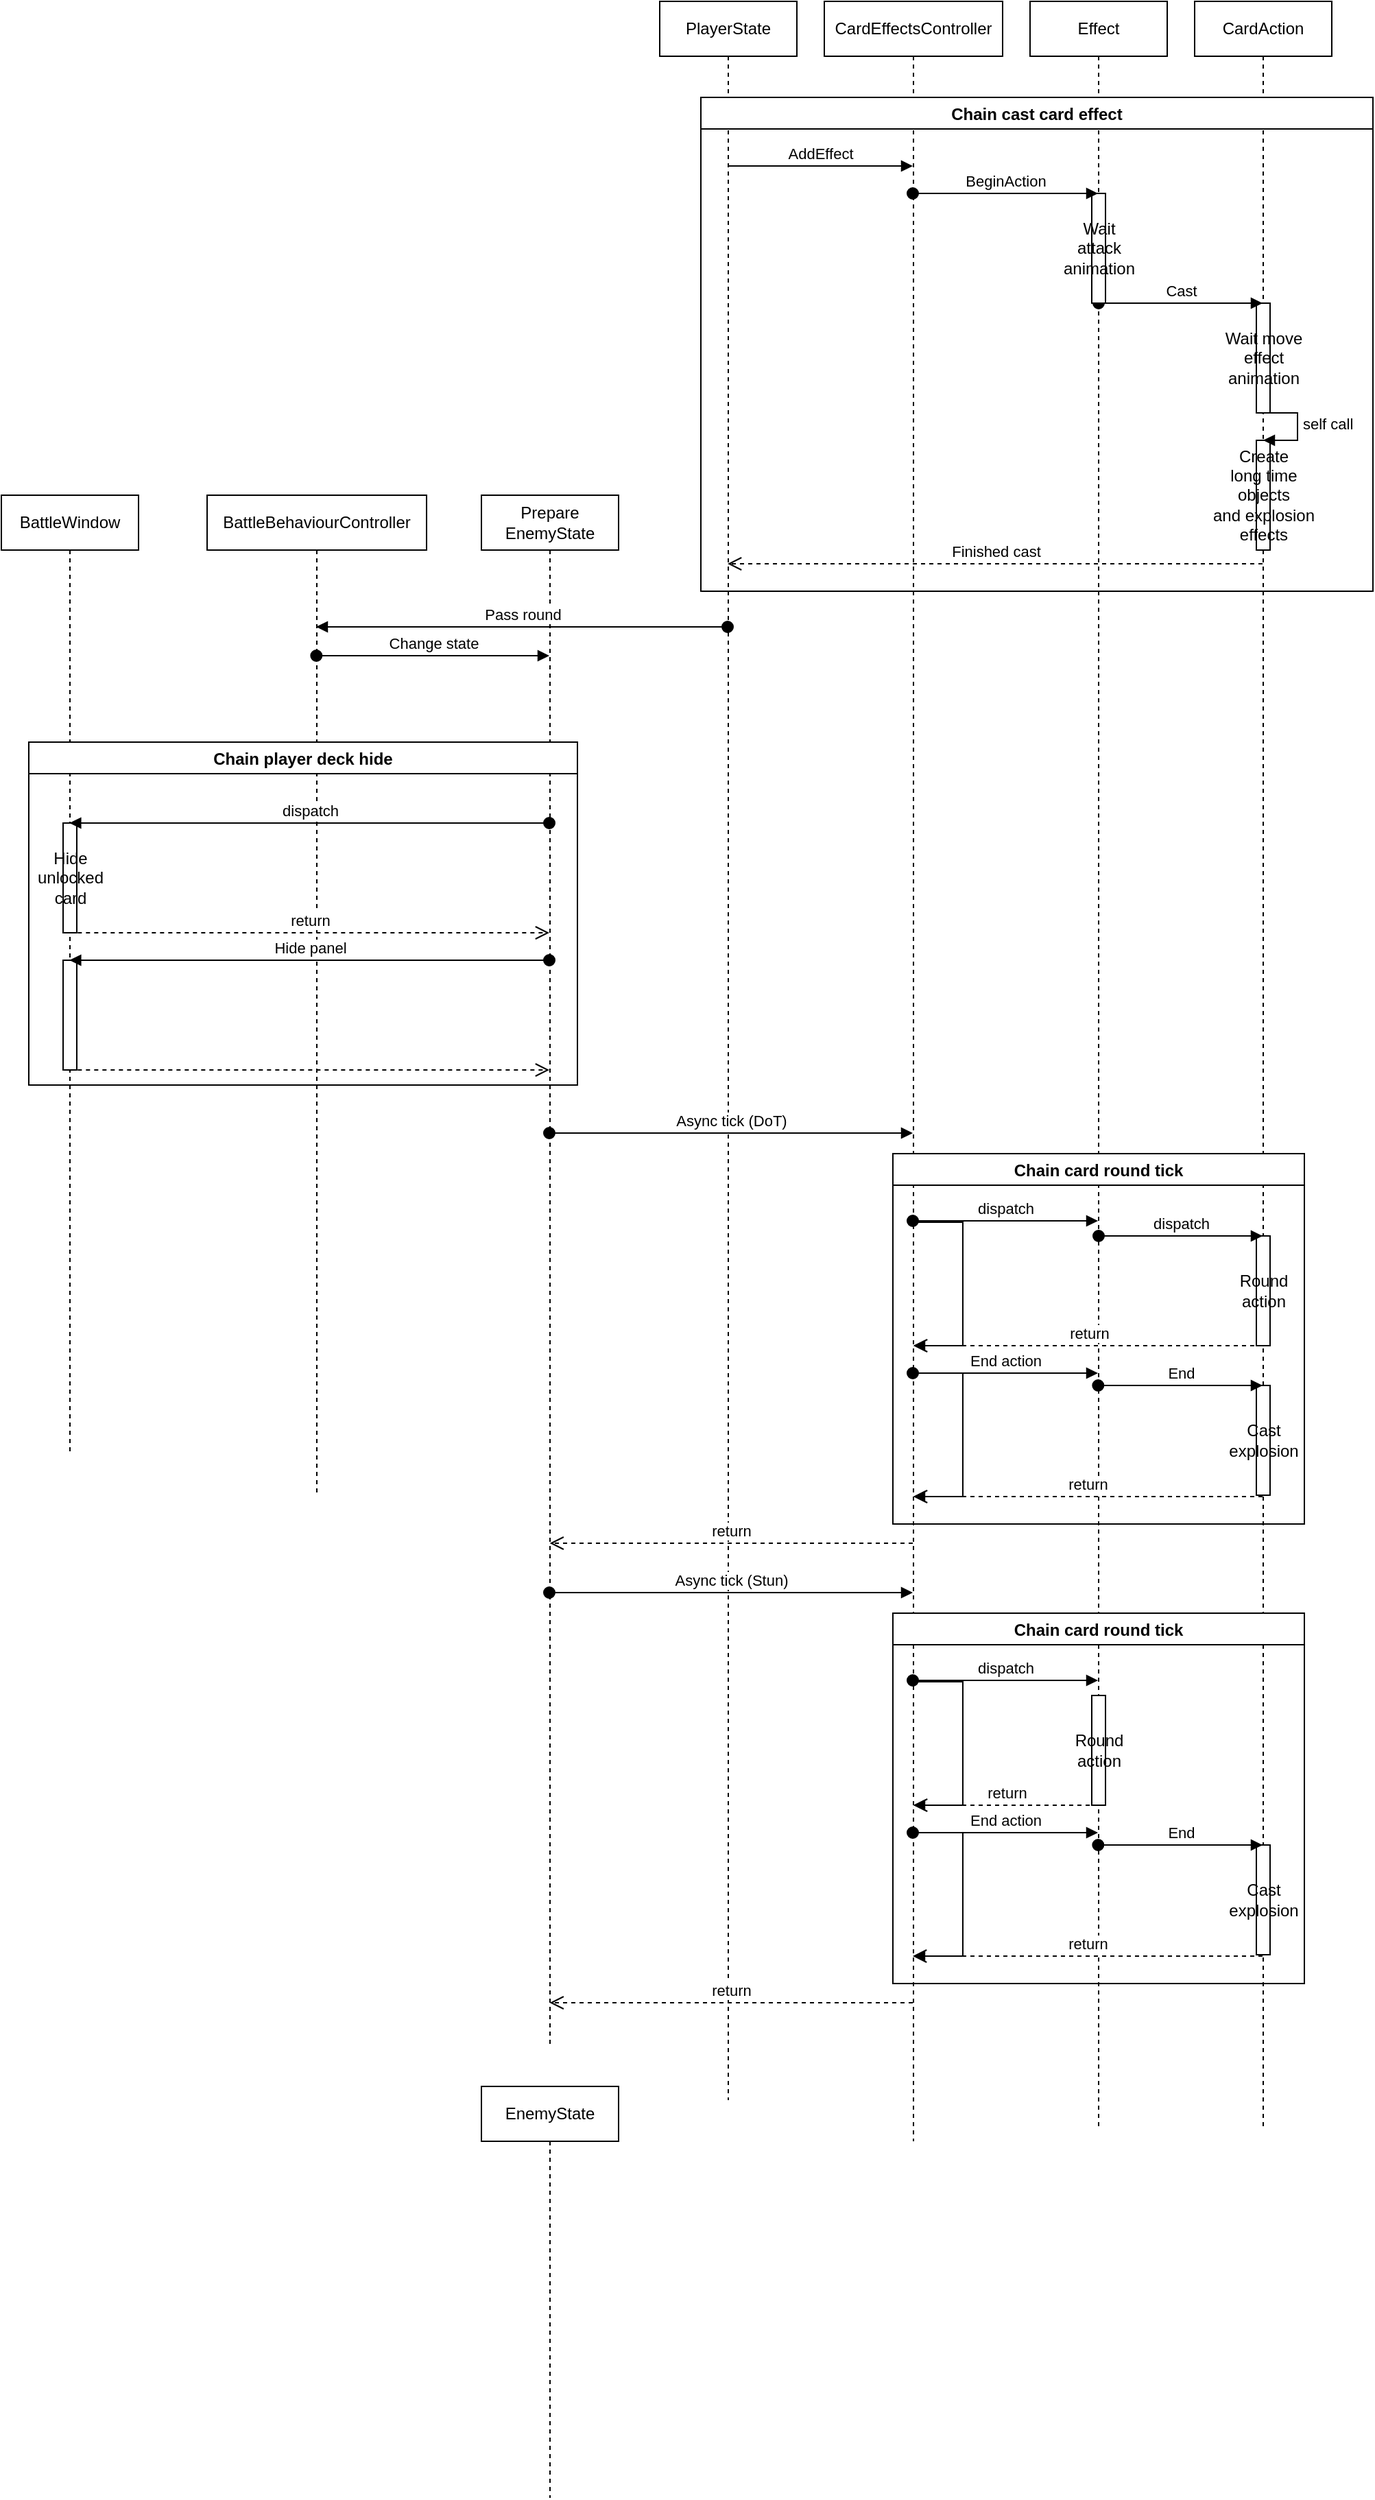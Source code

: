 <mxfile version="20.3.0" type="device"><diagram id="O4EeqUT_rXQgQwrSfjsn" name="Страница 1"><mxGraphModel dx="299" dy="833" grid="1" gridSize="10" guides="1" tooltips="1" connect="1" arrows="1" fold="1" page="1" pageScale="1" pageWidth="827" pageHeight="1169" math="0" shadow="0"><root><mxCell id="0"/><mxCell id="1" parent="0"/><mxCell id="0Ua8F5zZcX-jiTw4I4Js-12" value="PlayerState" style="shape=umlLifeline;perimeter=lifelinePerimeter;whiteSpace=wrap;html=1;container=1;collapsible=0;recursiveResize=0;outlineConnect=0;" parent="1" vertex="1"><mxGeometry x="1390" y="110" width="100" height="510" as="geometry"/></mxCell><mxCell id="0Ua8F5zZcX-jiTw4I4Js-13" value="CardEffectsController" style="shape=umlLifeline;perimeter=lifelinePerimeter;whiteSpace=wrap;html=1;container=1;collapsible=0;recursiveResize=0;outlineConnect=0;" parent="1" vertex="1"><mxGeometry x="1510" y="110" width="130" height="1560" as="geometry"/></mxCell><mxCell id="tMkeFYhQ1wdudDaUBKqc-2" value="BattleWindow" style="shape=umlLifeline;perimeter=lifelinePerimeter;whiteSpace=wrap;html=1;container=1;collapsible=0;recursiveResize=0;outlineConnect=0;" parent="0Ua8F5zZcX-jiTw4I4Js-13" vertex="1"><mxGeometry x="-600" y="360" width="100" height="700" as="geometry"/></mxCell><mxCell id="tMkeFYhQ1wdudDaUBKqc-12" value="Hide&lt;br&gt;unlocked&lt;br&gt;card" style="html=1;points=[];perimeter=orthogonalPerimeter;" parent="tMkeFYhQ1wdudDaUBKqc-2" vertex="1"><mxGeometry x="45" y="239" width="10" height="80" as="geometry"/></mxCell><mxCell id="tMkeFYhQ1wdudDaUBKqc-16" value="" style="html=1;points=[];perimeter=orthogonalPerimeter;" parent="tMkeFYhQ1wdudDaUBKqc-2" vertex="1"><mxGeometry x="45" y="339" width="10" height="80" as="geometry"/></mxCell><mxCell id="tMkeFYhQ1wdudDaUBKqc-3" value="BattleBehaviourController" style="shape=umlLifeline;perimeter=lifelinePerimeter;whiteSpace=wrap;html=1;container=1;collapsible=0;recursiveResize=0;outlineConnect=0;" parent="0Ua8F5zZcX-jiTw4I4Js-13" vertex="1"><mxGeometry x="-450" y="360" width="160" height="730" as="geometry"/></mxCell><mxCell id="tMkeFYhQ1wdudDaUBKqc-4" value="Prepare&lt;br&gt;EnemyState" style="shape=umlLifeline;perimeter=lifelinePerimeter;whiteSpace=wrap;html=1;container=1;collapsible=0;recursiveResize=0;outlineConnect=0;" parent="0Ua8F5zZcX-jiTw4I4Js-13" vertex="1"><mxGeometry x="-250" y="360" width="100" height="1130" as="geometry"/></mxCell><mxCell id="tMkeFYhQ1wdudDaUBKqc-5" value="PlayerState" style="shape=umlLifeline;perimeter=lifelinePerimeter;whiteSpace=wrap;html=1;container=1;collapsible=0;recursiveResize=0;outlineConnect=0;" parent="0Ua8F5zZcX-jiTw4I4Js-13" vertex="1"><mxGeometry x="-120" width="100" height="1530" as="geometry"/></mxCell><mxCell id="tMkeFYhQ1wdudDaUBKqc-8" value="Pass round" style="html=1;verticalAlign=bottom;startArrow=oval;startFill=1;endArrow=block;startSize=8;rounded=0;" parent="0Ua8F5zZcX-jiTw4I4Js-13" edge="1"><mxGeometry width="60" relative="1" as="geometry"><mxPoint x="-70.5" y="456" as="sourcePoint"/><mxPoint x="-370.5" y="456" as="targetPoint"/><Array as="points"><mxPoint x="-140" y="456"/></Array></mxGeometry></mxCell><mxCell id="0Ua8F5zZcX-jiTw4I4Js-15" value="AddEffect" style="html=1;verticalAlign=bottom;endArrow=block;rounded=0;" parent="0Ua8F5zZcX-jiTw4I4Js-13" edge="1"><mxGeometry width="80" relative="1" as="geometry"><mxPoint x="-70.5" y="120" as="sourcePoint"/><mxPoint x="64.5" y="120" as="targetPoint"/><Array as="points"><mxPoint x="-40" y="120"/></Array></mxGeometry></mxCell><mxCell id="tMkeFYhQ1wdudDaUBKqc-9" value="Change state" style="html=1;verticalAlign=bottom;startArrow=oval;startFill=1;endArrow=block;startSize=8;rounded=0;" parent="0Ua8F5zZcX-jiTw4I4Js-13" edge="1"><mxGeometry width="60" relative="1" as="geometry"><mxPoint x="-370.333" y="477" as="sourcePoint"/><mxPoint x="-200.5" y="477" as="targetPoint"/><Array as="points"><mxPoint x="-340" y="477"/></Array></mxGeometry></mxCell><mxCell id="tMkeFYhQ1wdudDaUBKqc-11" value="dispatch" style="html=1;verticalAlign=bottom;startArrow=oval;startFill=1;endArrow=block;startSize=8;rounded=0;" parent="0Ua8F5zZcX-jiTw4I4Js-13" edge="1"><mxGeometry width="60" relative="1" as="geometry"><mxPoint x="-200.5" y="599" as="sourcePoint"/><mxPoint x="-550.333" y="599" as="targetPoint"/><Array as="points"><mxPoint x="-430" y="599"/></Array></mxGeometry></mxCell><mxCell id="tMkeFYhQ1wdudDaUBKqc-14" value="return" style="html=1;verticalAlign=bottom;endArrow=open;dashed=1;endSize=8;rounded=0;" parent="0Ua8F5zZcX-jiTw4I4Js-13" edge="1"><mxGeometry relative="1" as="geometry"><mxPoint x="-550.333" y="679" as="sourcePoint"/><mxPoint x="-200.5" y="679" as="targetPoint"/><Array as="points"><mxPoint x="-420" y="679"/></Array></mxGeometry></mxCell><mxCell id="tMkeFYhQ1wdudDaUBKqc-15" value="Hide panel" style="html=1;verticalAlign=bottom;startArrow=oval;startFill=1;endArrow=block;startSize=8;rounded=0;" parent="0Ua8F5zZcX-jiTw4I4Js-13" edge="1"><mxGeometry width="60" relative="1" as="geometry"><mxPoint x="-200.5" y="699" as="sourcePoint"/><mxPoint x="-550.333" y="699" as="targetPoint"/><Array as="points"><mxPoint x="-400" y="699"/></Array></mxGeometry></mxCell><mxCell id="tMkeFYhQ1wdudDaUBKqc-17" value="" style="html=1;verticalAlign=bottom;endArrow=open;dashed=1;endSize=8;rounded=0;" parent="0Ua8F5zZcX-jiTw4I4Js-13" edge="1"><mxGeometry x="1" y="446" relative="1" as="geometry"><mxPoint x="-550.333" y="779" as="sourcePoint"/><mxPoint x="-200.5" y="779" as="targetPoint"/><Array as="points"><mxPoint x="-500" y="779"/></Array><mxPoint x="440" y="377" as="offset"/></mxGeometry></mxCell><mxCell id="b0qSmp7lxc62WoOIaRCA-7" value="Async tick (DoT)" style="html=1;verticalAlign=bottom;startArrow=oval;startFill=1;endArrow=block;startSize=8;rounded=0;" edge="1" parent="0Ua8F5zZcX-jiTw4I4Js-13"><mxGeometry width="60" relative="1" as="geometry"><mxPoint x="-200.5" y="825" as="sourcePoint"/><mxPoint x="64.5" y="825" as="targetPoint"/></mxGeometry></mxCell><mxCell id="b0qSmp7lxc62WoOIaRCA-19" value="" style="edgeStyle=orthogonalEdgeStyle;html=1;align=left;spacingLeft=2;endArrow=block;rounded=0;" edge="1" parent="0Ua8F5zZcX-jiTw4I4Js-13"><mxGeometry relative="1" as="geometry"><mxPoint x="65" y="890" as="sourcePoint"/><Array as="points"><mxPoint x="65" y="890"/><mxPoint x="101" y="890"/><mxPoint x="101" y="980"/></Array><mxPoint x="65" y="980" as="targetPoint"/></mxGeometry></mxCell><mxCell id="b0qSmp7lxc62WoOIaRCA-18" value="" style="edgeStyle=orthogonalEdgeStyle;html=1;align=left;spacingLeft=2;endArrow=block;rounded=0;" edge="1" parent="0Ua8F5zZcX-jiTw4I4Js-13"><mxGeometry relative="1" as="geometry"><mxPoint x="65" y="999.98" as="sourcePoint"/><Array as="points"><mxPoint x="65" y="999.98"/><mxPoint x="101" y="999.98"/><mxPoint x="101" y="1089.98"/></Array><mxPoint x="65" y="1089.98" as="targetPoint"/></mxGeometry></mxCell><mxCell id="b0qSmp7lxc62WoOIaRCA-22" value="return" style="html=1;verticalAlign=bottom;endArrow=open;dashed=1;endSize=8;rounded=0;" edge="1" parent="0Ua8F5zZcX-jiTw4I4Js-13"><mxGeometry relative="1" as="geometry"><mxPoint x="64.5" y="1124" as="sourcePoint"/><mxPoint x="-200.19" y="1124" as="targetPoint"/><Array as="points"><mxPoint x="-94.42" y="1124"/></Array></mxGeometry></mxCell><mxCell id="0Ua8F5zZcX-jiTw4I4Js-14" value="CardAction" style="shape=umlLifeline;perimeter=lifelinePerimeter;whiteSpace=wrap;html=1;container=1;collapsible=0;recursiveResize=0;outlineConnect=0;" parent="1" vertex="1"><mxGeometry x="1780" y="110" width="100" height="1550" as="geometry"/></mxCell><mxCell id="0Ua8F5zZcX-jiTw4I4Js-28" value="Wait move&lt;br&gt;effect&lt;br&gt;animation" style="html=1;points=[];perimeter=orthogonalPerimeter;" parent="0Ua8F5zZcX-jiTw4I4Js-14" vertex="1"><mxGeometry x="45" y="220" width="10" height="80" as="geometry"/></mxCell><mxCell id="0Ua8F5zZcX-jiTw4I4Js-29" value="Create&lt;br&gt;long time&lt;br&gt;objects&lt;br&gt;and explosion&lt;br&gt;effects" style="html=1;points=[];perimeter=orthogonalPerimeter;" parent="0Ua8F5zZcX-jiTw4I4Js-14" vertex="1"><mxGeometry x="45" y="320" width="10" height="80" as="geometry"/></mxCell><mxCell id="b0qSmp7lxc62WoOIaRCA-2" value="self call" style="edgeStyle=orthogonalEdgeStyle;html=1;align=left;spacingLeft=2;endArrow=block;rounded=0;entryX=1;entryY=0;" edge="1" parent="0Ua8F5zZcX-jiTw4I4Js-14"><mxGeometry relative="1" as="geometry"><mxPoint x="45" y="300" as="sourcePoint"/><Array as="points"><mxPoint x="75" y="300"/></Array><mxPoint x="50" y="320" as="targetPoint"/></mxGeometry></mxCell><mxCell id="b0qSmp7lxc62WoOIaRCA-20" value="Cast&lt;br&gt;explosion" style="html=1;points=[];perimeter=orthogonalPerimeter;" vertex="1" parent="0Ua8F5zZcX-jiTw4I4Js-14"><mxGeometry x="45" y="1009" width="10" height="80" as="geometry"/></mxCell><mxCell id="0Ua8F5zZcX-jiTw4I4Js-17" value="Effect" style="shape=umlLifeline;perimeter=lifelinePerimeter;whiteSpace=wrap;html=1;container=1;collapsible=0;recursiveResize=0;outlineConnect=0;" parent="1" vertex="1"><mxGeometry x="1660" y="110" width="100" height="1550" as="geometry"/></mxCell><mxCell id="0Ua8F5zZcX-jiTw4I4Js-19" value="" style="html=1;verticalAlign=bottom;startArrow=none;startFill=1;endArrow=block;startSize=8;rounded=0;" parent="0Ua8F5zZcX-jiTw4I4Js-17" edge="1"><mxGeometry width="60" relative="1" as="geometry"><mxPoint x="50.024" y="180" as="sourcePoint"/><mxPoint x="49.5" y="180" as="targetPoint"/><Array as="points"/></mxGeometry></mxCell><mxCell id="0Ua8F5zZcX-jiTw4I4Js-24" value="Cast" style="html=1;verticalAlign=bottom;startArrow=oval;startFill=1;endArrow=block;startSize=8;rounded=0;" parent="0Ua8F5zZcX-jiTw4I4Js-17" edge="1"><mxGeometry width="60" relative="1" as="geometry"><mxPoint x="50" y="220" as="sourcePoint"/><mxPoint x="169.5" y="220" as="targetPoint"/></mxGeometry></mxCell><mxCell id="0Ua8F5zZcX-jiTw4I4Js-26" value="Wait&lt;br&gt;attack&lt;br&gt;animation" style="html=1;points=[];perimeter=orthogonalPerimeter;" parent="0Ua8F5zZcX-jiTw4I4Js-17" vertex="1"><mxGeometry x="45" y="140" width="10" height="80" as="geometry"/></mxCell><mxCell id="0Ua8F5zZcX-jiTw4I4Js-25" value="BeginAction" style="html=1;verticalAlign=bottom;startArrow=oval;startFill=1;endArrow=block;startSize=8;rounded=0;" parent="1" edge="1"><mxGeometry width="60" relative="1" as="geometry"><mxPoint x="1574.5" y="250" as="sourcePoint"/><mxPoint x="1709.5" y="250" as="targetPoint"/><Array as="points"><mxPoint x="1680" y="250"/></Array></mxGeometry></mxCell><mxCell id="tMkeFYhQ1wdudDaUBKqc-1" value="Finished cast" style="html=1;verticalAlign=bottom;endArrow=open;dashed=1;endSize=8;rounded=0;" parent="1" edge="1"><mxGeometry relative="1" as="geometry"><mxPoint x="1829.5" y="520" as="sourcePoint"/><mxPoint x="1439.5" y="520" as="targetPoint"/><Array as="points"><mxPoint x="1590" y="520"/></Array></mxGeometry></mxCell><mxCell id="b0qSmp7lxc62WoOIaRCA-3" value="Chain cast card effect" style="swimlane;" vertex="1" parent="1"><mxGeometry x="1420" y="180" width="490" height="360" as="geometry"><mxRectangle x="1420" y="180" width="140" height="30" as="alternateBounds"/></mxGeometry></mxCell><mxCell id="b0qSmp7lxc62WoOIaRCA-9" value="dispatch" style="html=1;verticalAlign=bottom;startArrow=oval;startFill=1;endArrow=block;startSize=8;rounded=0;" edge="1" parent="1"><mxGeometry width="60" relative="1" as="geometry"><mxPoint x="1574.5" y="999" as="sourcePoint"/><mxPoint x="1709.5" y="999" as="targetPoint"/></mxGeometry></mxCell><mxCell id="b0qSmp7lxc62WoOIaRCA-10" value="return" style="html=1;verticalAlign=bottom;endArrow=open;dashed=1;endSize=8;rounded=0;" edge="1" parent="1" source="0Ua8F5zZcX-jiTw4I4Js-14"><mxGeometry relative="1" as="geometry"><mxPoint x="1709.5" y="1090" as="sourcePoint"/><mxPoint x="1575.024" y="1090" as="targetPoint"/><Array as="points"><mxPoint x="1610" y="1090"/></Array></mxGeometry></mxCell><mxCell id="b0qSmp7lxc62WoOIaRCA-12" value="End action" style="html=1;verticalAlign=bottom;startArrow=oval;startFill=1;endArrow=block;startSize=8;rounded=0;" edge="1" parent="1"><mxGeometry width="60" relative="1" as="geometry"><mxPoint x="1574.5" y="1110" as="sourcePoint"/><mxPoint x="1709.5" y="1110" as="targetPoint"/></mxGeometry></mxCell><mxCell id="b0qSmp7lxc62WoOIaRCA-14" value="End" style="html=1;verticalAlign=bottom;startArrow=oval;startFill=1;endArrow=block;startSize=8;rounded=0;" edge="1" parent="1"><mxGeometry width="60" relative="1" as="geometry"><mxPoint x="1709.667" y="1119.0" as="sourcePoint"/><mxPoint x="1829.5" y="1119.0" as="targetPoint"/><Array as="points"><mxPoint x="1800" y="1119"/></Array></mxGeometry></mxCell><mxCell id="b0qSmp7lxc62WoOIaRCA-21" value="return" style="html=1;verticalAlign=bottom;endArrow=open;dashed=1;endSize=8;rounded=0;" edge="1" parent="1" source="0Ua8F5zZcX-jiTw4I4Js-14" target="0Ua8F5zZcX-jiTw4I4Js-13"><mxGeometry relative="1" as="geometry"><mxPoint x="1777.24" y="1200" as="sourcePoint"/><mxPoint x="1642.764" y="1200" as="targetPoint"/><Array as="points"><mxPoint x="1677.74" y="1200"/></Array></mxGeometry></mxCell><mxCell id="b0qSmp7lxc62WoOIaRCA-24" value="Chain card round tick" style="swimlane;" vertex="1" parent="1"><mxGeometry x="1560" y="950" width="300" height="270" as="geometry"/></mxCell><mxCell id="b0qSmp7lxc62WoOIaRCA-8" value="Round&lt;br&gt;action" style="html=1;points=[];perimeter=orthogonalPerimeter;" vertex="1" parent="b0qSmp7lxc62WoOIaRCA-24"><mxGeometry x="265" y="60" width="10" height="80" as="geometry"/></mxCell><mxCell id="b0qSmp7lxc62WoOIaRCA-50" value="dispatch" style="html=1;verticalAlign=bottom;startArrow=oval;startFill=1;endArrow=block;startSize=8;rounded=0;" edge="1" parent="b0qSmp7lxc62WoOIaRCA-24" target="0Ua8F5zZcX-jiTw4I4Js-14"><mxGeometry width="60" relative="1" as="geometry"><mxPoint x="150" y="60" as="sourcePoint"/><mxPoint x="229" y="60" as="targetPoint"/></mxGeometry></mxCell><mxCell id="b0qSmp7lxc62WoOIaRCA-37" value="Async tick (Stun)" style="html=1;verticalAlign=bottom;startArrow=oval;startFill=1;endArrow=block;startSize=8;rounded=0;" edge="1" parent="1"><mxGeometry width="60" relative="1" as="geometry"><mxPoint x="1309.5" y="1270" as="sourcePoint"/><mxPoint x="1574.5" y="1270" as="targetPoint"/></mxGeometry></mxCell><mxCell id="b0qSmp7lxc62WoOIaRCA-38" value="" style="edgeStyle=orthogonalEdgeStyle;html=1;align=left;spacingLeft=2;endArrow=block;rounded=0;" edge="1" parent="1"><mxGeometry relative="1" as="geometry"><mxPoint x="1575" y="1335" as="sourcePoint"/><Array as="points"><mxPoint x="1575" y="1335"/><mxPoint x="1611" y="1335"/><mxPoint x="1611" y="1425"/></Array><mxPoint x="1575" y="1425" as="targetPoint"/></mxGeometry></mxCell><mxCell id="b0qSmp7lxc62WoOIaRCA-39" value="" style="edgeStyle=orthogonalEdgeStyle;html=1;align=left;spacingLeft=2;endArrow=block;rounded=0;" edge="1" parent="1"><mxGeometry relative="1" as="geometry"><mxPoint x="1575" y="1444.98" as="sourcePoint"/><Array as="points"><mxPoint x="1575" y="1444.98"/><mxPoint x="1611" y="1444.98"/><mxPoint x="1611" y="1534.98"/></Array><mxPoint x="1575" y="1534.98" as="targetPoint"/></mxGeometry></mxCell><mxCell id="b0qSmp7lxc62WoOIaRCA-40" value="return" style="html=1;verticalAlign=bottom;endArrow=open;dashed=1;endSize=8;rounded=0;" edge="1" parent="1"><mxGeometry relative="1" as="geometry"><mxPoint x="1574.5" y="1569" as="sourcePoint"/><mxPoint x="1309.81" y="1569" as="targetPoint"/><Array as="points"><mxPoint x="1415.58" y="1569"/></Array></mxGeometry></mxCell><mxCell id="b0qSmp7lxc62WoOIaRCA-41" value="Cast&lt;br&gt;explosion" style="html=1;points=[];perimeter=orthogonalPerimeter;" vertex="1" parent="1"><mxGeometry x="1825" y="1454" width="10" height="80" as="geometry"/></mxCell><mxCell id="b0qSmp7lxc62WoOIaRCA-42" value="Round&lt;br&gt;action" style="html=1;points=[];perimeter=orthogonalPerimeter;" vertex="1" parent="1"><mxGeometry x="1705" y="1345" width="10" height="80" as="geometry"/></mxCell><mxCell id="b0qSmp7lxc62WoOIaRCA-43" value="dispatch" style="html=1;verticalAlign=bottom;startArrow=oval;startFill=1;endArrow=block;startSize=8;rounded=0;" edge="1" parent="1"><mxGeometry width="60" relative="1" as="geometry"><mxPoint x="1574.5" y="1334" as="sourcePoint"/><mxPoint x="1709.5" y="1334" as="targetPoint"/></mxGeometry></mxCell><mxCell id="b0qSmp7lxc62WoOIaRCA-44" value="return" style="html=1;verticalAlign=bottom;endArrow=open;dashed=1;endSize=8;rounded=0;" edge="1" parent="1"><mxGeometry relative="1" as="geometry"><mxPoint x="1709.5" y="1425" as="sourcePoint"/><mxPoint x="1575.024" y="1425" as="targetPoint"/><Array as="points"><mxPoint x="1610" y="1425"/></Array></mxGeometry></mxCell><mxCell id="b0qSmp7lxc62WoOIaRCA-45" value="End action" style="html=1;verticalAlign=bottom;startArrow=oval;startFill=1;endArrow=block;startSize=8;rounded=0;" edge="1" parent="1"><mxGeometry width="60" relative="1" as="geometry"><mxPoint x="1574.5" y="1445" as="sourcePoint"/><mxPoint x="1709.5" y="1445" as="targetPoint"/></mxGeometry></mxCell><mxCell id="b0qSmp7lxc62WoOIaRCA-46" value="End" style="html=1;verticalAlign=bottom;startArrow=oval;startFill=1;endArrow=block;startSize=8;rounded=0;" edge="1" parent="1"><mxGeometry width="60" relative="1" as="geometry"><mxPoint x="1709.667" y="1454.0" as="sourcePoint"/><mxPoint x="1829.5" y="1454.0" as="targetPoint"/><Array as="points"><mxPoint x="1800" y="1454"/></Array></mxGeometry></mxCell><mxCell id="b0qSmp7lxc62WoOIaRCA-47" value="return" style="html=1;verticalAlign=bottom;endArrow=open;dashed=1;endSize=8;rounded=0;" edge="1" parent="1"><mxGeometry relative="1" as="geometry"><mxPoint x="1829.5" y="1535" as="sourcePoint"/><mxPoint x="1574.5" y="1535" as="targetPoint"/><Array as="points"><mxPoint x="1677.74" y="1535"/></Array></mxGeometry></mxCell><mxCell id="b0qSmp7lxc62WoOIaRCA-48" value="Chain card round tick" style="swimlane;" vertex="1" parent="1"><mxGeometry x="1560" y="1285" width="300" height="270" as="geometry"/></mxCell><mxCell id="b0qSmp7lxc62WoOIaRCA-49" value="EnemyState" style="shape=umlLifeline;perimeter=lifelinePerimeter;whiteSpace=wrap;html=1;container=1;collapsible=0;recursiveResize=0;outlineConnect=0;" vertex="1" parent="1"><mxGeometry x="1260" y="1630" width="100" height="300" as="geometry"/></mxCell><mxCell id="b0qSmp7lxc62WoOIaRCA-6" value="Chain player deck hide" style="swimlane;" vertex="1" parent="1"><mxGeometry x="930" y="650" width="400" height="250" as="geometry"/></mxCell></root></mxGraphModel></diagram></mxfile>